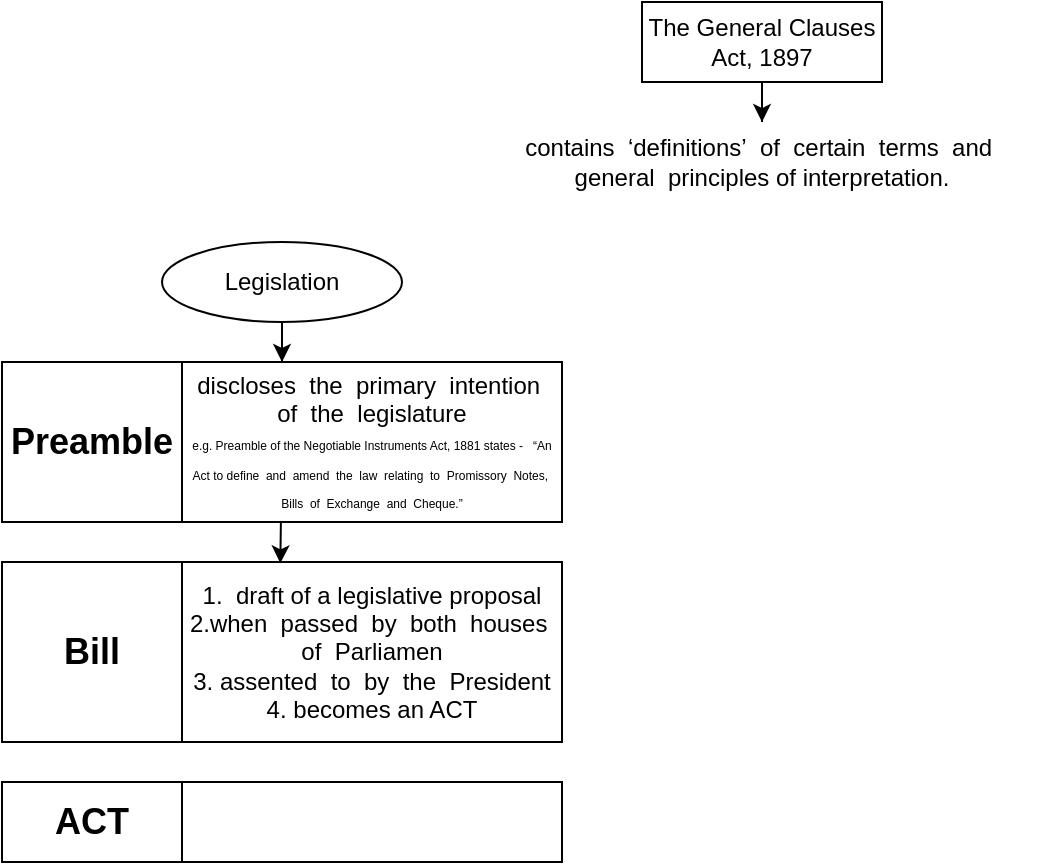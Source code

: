 <mxfile version="14.5.3" type="github">
  <diagram id="ghIjn4r9VyLBRYi38N73" name="Page-1">
    <mxGraphModel dx="498" dy="251" grid="1" gridSize="10" guides="1" tooltips="1" connect="1" arrows="1" fold="1" page="1" pageScale="1" pageWidth="850" pageHeight="1100" math="0" shadow="0">
      <root>
        <mxCell id="0" />
        <mxCell id="1" parent="0" />
        <mxCell id="qoWNESgYzZqjg3wZ_g20-3" style="edgeStyle=orthogonalEdgeStyle;rounded=0;orthogonalLoop=1;jettySize=auto;html=1;" edge="1" parent="1" source="qoWNESgYzZqjg3wZ_g20-1" target="qoWNESgYzZqjg3wZ_g20-2">
          <mxGeometry relative="1" as="geometry" />
        </mxCell>
        <mxCell id="qoWNESgYzZqjg3wZ_g20-1" value="The General Clauses Act, 1897" style="rounded=0;whiteSpace=wrap;html=1;" vertex="1" parent="1">
          <mxGeometry x="360" width="120" height="40" as="geometry" />
        </mxCell>
        <mxCell id="qoWNESgYzZqjg3wZ_g20-2" value="contains&amp;nbsp; ‘definitions’&amp;nbsp; of&amp;nbsp; certain&amp;nbsp; terms&amp;nbsp; and&amp;nbsp; general&amp;nbsp; principles of interpretation." style="text;html=1;strokeColor=none;fillColor=none;align=center;verticalAlign=middle;whiteSpace=wrap;rounded=0;" vertex="1" parent="1">
          <mxGeometry x="280" y="60" width="280" height="40" as="geometry" />
        </mxCell>
        <mxCell id="qoWNESgYzZqjg3wZ_g20-20" style="edgeStyle=orthogonalEdgeStyle;rounded=0;orthogonalLoop=1;jettySize=auto;html=1;entryX=0.501;entryY=0.005;entryDx=0;entryDy=0;entryPerimeter=0;" edge="1" parent="1" source="qoWNESgYzZqjg3wZ_g20-6" target="qoWNESgYzZqjg3wZ_g20-9">
          <mxGeometry relative="1" as="geometry" />
        </mxCell>
        <mxCell id="qoWNESgYzZqjg3wZ_g20-22" style="edgeStyle=orthogonalEdgeStyle;rounded=0;orthogonalLoop=1;jettySize=auto;html=1;entryX=0.497;entryY=0.007;entryDx=0;entryDy=0;entryPerimeter=0;" edge="1" parent="1" source="qoWNESgYzZqjg3wZ_g20-6" target="qoWNESgYzZqjg3wZ_g20-17">
          <mxGeometry relative="1" as="geometry" />
        </mxCell>
        <mxCell id="qoWNESgYzZqjg3wZ_g20-6" value="Legislation" style="ellipse;whiteSpace=wrap;html=1;align=center;newEdgeStyle={&quot;edgeStyle&quot;:&quot;entityRelationEdgeStyle&quot;,&quot;startArrow&quot;:&quot;none&quot;,&quot;endArrow&quot;:&quot;none&quot;,&quot;segment&quot;:10,&quot;curved&quot;:1};treeFolding=1;treeMoving=1;" vertex="1" parent="1">
          <mxGeometry x="120" y="120" width="120" height="40" as="geometry" />
        </mxCell>
        <mxCell id="qoWNESgYzZqjg3wZ_g20-8" value="" style="shape=table;html=1;whiteSpace=wrap;startSize=0;container=1;collapsible=0;childLayout=tableLayout;" vertex="1" parent="1">
          <mxGeometry x="40" y="180" width="280" height="80" as="geometry" />
        </mxCell>
        <mxCell id="qoWNESgYzZqjg3wZ_g20-9" value="" style="shape=partialRectangle;html=1;whiteSpace=wrap;collapsible=0;dropTarget=0;pointerEvents=0;fillColor=none;top=0;left=0;bottom=0;right=0;points=[[0,0.5],[1,0.5]];portConstraint=eastwest;" vertex="1" parent="qoWNESgYzZqjg3wZ_g20-8">
          <mxGeometry width="280" height="80" as="geometry" />
        </mxCell>
        <mxCell id="qoWNESgYzZqjg3wZ_g20-10" value="&lt;font style=&quot;font-size: 18px&quot;&gt;&lt;b&gt;Preamble&lt;/b&gt;&lt;/font&gt;" style="shape=partialRectangle;html=1;whiteSpace=wrap;connectable=0;overflow=hidden;fillColor=none;top=0;left=0;bottom=0;right=0;" vertex="1" parent="qoWNESgYzZqjg3wZ_g20-9">
          <mxGeometry width="90" height="80" as="geometry" />
        </mxCell>
        <mxCell id="qoWNESgYzZqjg3wZ_g20-11" value="&lt;div&gt;discloses&amp;nbsp; the&amp;nbsp; primary&amp;nbsp; intention&amp;nbsp; of&amp;nbsp; the&amp;nbsp; legislature&lt;/div&gt;&lt;font style=&quot;font-size: 6px&quot;&gt;e.g. Preamble of the Negotiable Instruments Act, 1881 states -&amp;nbsp;&amp;nbsp; “An Act to define&amp;nbsp; and&amp;nbsp; amend&amp;nbsp; the&amp;nbsp; law&amp;nbsp; relating&amp;nbsp; to&amp;nbsp; Promissory&amp;nbsp; Notes,&amp;nbsp; Bills&amp;nbsp; of&amp;nbsp; Exchange&amp;nbsp; and&amp;nbsp; Cheque.”&lt;/font&gt;" style="shape=partialRectangle;html=1;whiteSpace=wrap;connectable=0;overflow=hidden;fillColor=none;top=0;left=0;bottom=0;right=0;" vertex="1" parent="qoWNESgYzZqjg3wZ_g20-9">
          <mxGeometry x="90" width="190" height="80" as="geometry" />
        </mxCell>
        <mxCell id="qoWNESgYzZqjg3wZ_g20-12" value="" style="shape=table;html=1;whiteSpace=wrap;startSize=0;container=1;collapsible=0;childLayout=tableLayout;" vertex="1" parent="1">
          <mxGeometry x="40" y="390" width="280" height="40" as="geometry" />
        </mxCell>
        <mxCell id="qoWNESgYzZqjg3wZ_g20-13" value="" style="shape=partialRectangle;html=1;whiteSpace=wrap;collapsible=0;dropTarget=0;pointerEvents=0;fillColor=none;top=0;left=0;bottom=0;right=0;points=[[0,0.5],[1,0.5]];portConstraint=eastwest;" vertex="1" parent="qoWNESgYzZqjg3wZ_g20-12">
          <mxGeometry width="280" height="40" as="geometry" />
        </mxCell>
        <mxCell id="qoWNESgYzZqjg3wZ_g20-14" value="&lt;b&gt;&lt;font style=&quot;font-size: 18px&quot;&gt;ACT&lt;/font&gt;&lt;/b&gt;" style="shape=partialRectangle;html=1;whiteSpace=wrap;connectable=0;overflow=hidden;fillColor=none;top=0;left=0;bottom=0;right=0;" vertex="1" parent="qoWNESgYzZqjg3wZ_g20-13">
          <mxGeometry width="90" height="40" as="geometry" />
        </mxCell>
        <mxCell id="qoWNESgYzZqjg3wZ_g20-15" value="" style="shape=partialRectangle;html=1;whiteSpace=wrap;connectable=0;overflow=hidden;fillColor=none;top=0;left=0;bottom=0;right=0;" vertex="1" parent="qoWNESgYzZqjg3wZ_g20-13">
          <mxGeometry x="90" width="190" height="40" as="geometry" />
        </mxCell>
        <mxCell id="qoWNESgYzZqjg3wZ_g20-16" value="" style="shape=table;html=1;whiteSpace=wrap;startSize=0;container=1;collapsible=0;childLayout=tableLayout;" vertex="1" parent="1">
          <mxGeometry x="40" y="280" width="280" height="90" as="geometry" />
        </mxCell>
        <mxCell id="qoWNESgYzZqjg3wZ_g20-17" value="" style="shape=partialRectangle;html=1;whiteSpace=wrap;collapsible=0;dropTarget=0;pointerEvents=0;fillColor=none;top=0;left=0;bottom=0;right=0;points=[[0,0.5],[1,0.5]];portConstraint=eastwest;" vertex="1" parent="qoWNESgYzZqjg3wZ_g20-16">
          <mxGeometry width="280" height="90" as="geometry" />
        </mxCell>
        <mxCell id="qoWNESgYzZqjg3wZ_g20-18" value="&lt;font style=&quot;font-size: 18px&quot;&gt;&lt;b&gt;Bill&lt;/b&gt;&lt;/font&gt;" style="shape=partialRectangle;html=1;whiteSpace=wrap;connectable=0;overflow=hidden;fillColor=none;top=0;left=0;bottom=0;right=0;" vertex="1" parent="qoWNESgYzZqjg3wZ_g20-17">
          <mxGeometry width="90" height="90" as="geometry" />
        </mxCell>
        <mxCell id="qoWNESgYzZqjg3wZ_g20-19" value="&lt;div&gt;1.&amp;nbsp; draft of a legislative proposal&lt;/div&gt;&lt;div&gt;2.when&amp;nbsp; passed&amp;nbsp; by&amp;nbsp; both&amp;nbsp; houses&amp;nbsp; of&amp;nbsp; Parliamen&lt;/div&gt;&lt;div&gt;3. assented&amp;nbsp; to&amp;nbsp; by&amp;nbsp; the&amp;nbsp; President&lt;/div&gt;&lt;div&gt;4. becomes an ACT&lt;br&gt;&lt;/div&gt;" style="shape=partialRectangle;html=1;whiteSpace=wrap;connectable=0;overflow=hidden;fillColor=none;top=0;left=0;bottom=0;right=0;" vertex="1" parent="qoWNESgYzZqjg3wZ_g20-17">
          <mxGeometry x="90" width="190" height="90" as="geometry" />
        </mxCell>
      </root>
    </mxGraphModel>
  </diagram>
</mxfile>
